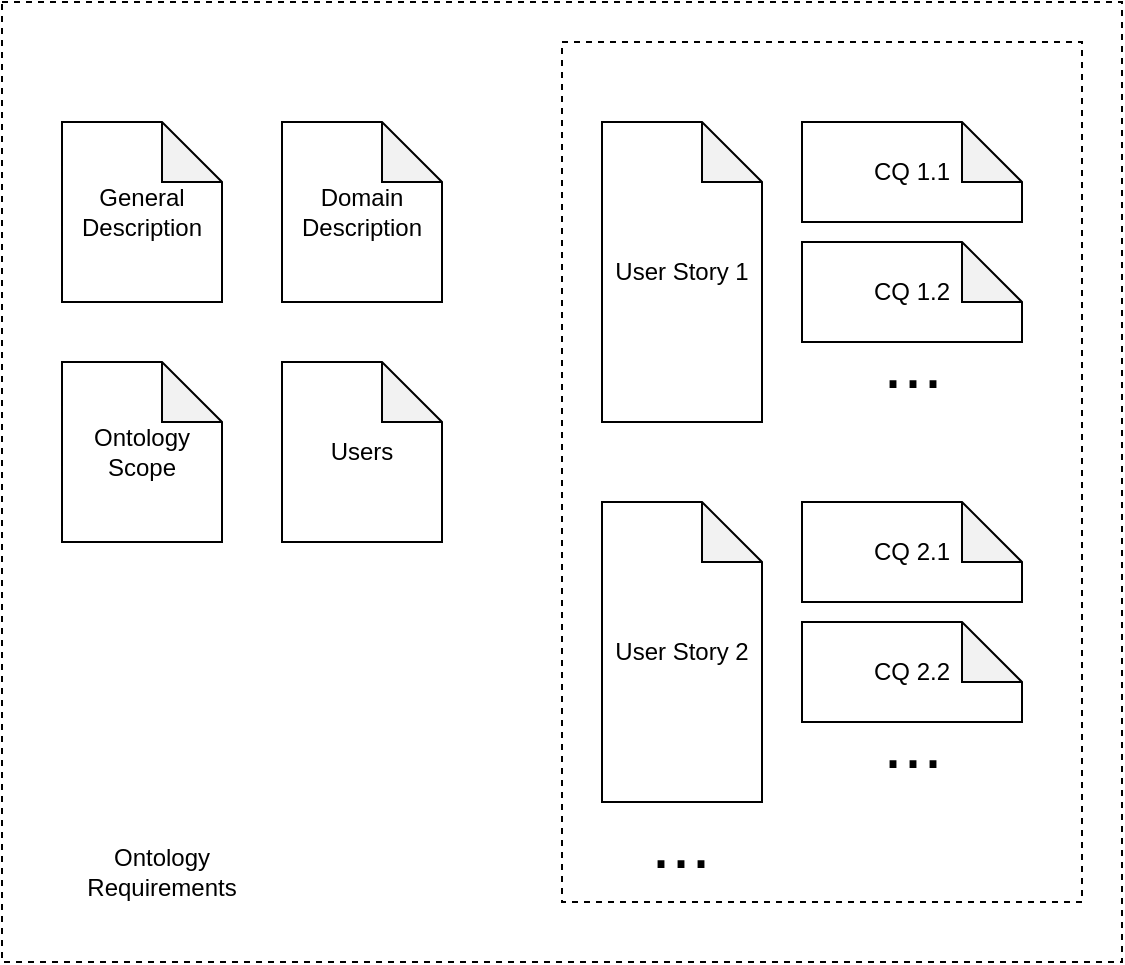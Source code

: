 <mxfile version="21.3.7" type="github" pages="3">
  <diagram name="Requirements" id="ko_dqjG6y3X7jD0QXsYj">
    <mxGraphModel dx="1434" dy="738" grid="1" gridSize="10" guides="1" tooltips="1" connect="1" arrows="1" fold="1" page="1" pageScale="1" pageWidth="827" pageHeight="1169" math="0" shadow="0">
      <root>
        <mxCell id="0" />
        <mxCell id="1" parent="0" />
        <mxCell id="C994iGuoO-94H4k_FdDV-1" value="" style="rounded=0;whiteSpace=wrap;html=1;dashed=1;fillColor=none;" vertex="1" parent="1">
          <mxGeometry x="100" y="260" width="560" height="480" as="geometry" />
        </mxCell>
        <mxCell id="wZpOrlDpsTzWn8cMbFMg-15" value="" style="rounded=0;whiteSpace=wrap;html=1;dashed=1;fillColor=none;" vertex="1" parent="1">
          <mxGeometry x="380" y="280" width="260" height="430" as="geometry" />
        </mxCell>
        <mxCell id="dR0pPeRyYSRoEiQ4zv5r-2" value="General&lt;br&gt;Description" style="shape=note;whiteSpace=wrap;html=1;backgroundOutline=1;darkOpacity=0.05;" vertex="1" parent="1">
          <mxGeometry x="130" y="320" width="80" height="90" as="geometry" />
        </mxCell>
        <mxCell id="dR0pPeRyYSRoEiQ4zv5r-3" value="User Story 1" style="shape=note;whiteSpace=wrap;html=1;backgroundOutline=1;darkOpacity=0.05;" vertex="1" parent="1">
          <mxGeometry x="400" y="320" width="80" height="150" as="geometry" />
        </mxCell>
        <mxCell id="dR0pPeRyYSRoEiQ4zv5r-4" value="User Story 2" style="shape=note;whiteSpace=wrap;html=1;backgroundOutline=1;darkOpacity=0.05;" vertex="1" parent="1">
          <mxGeometry x="400" y="510" width="80" height="150" as="geometry" />
        </mxCell>
        <mxCell id="wZpOrlDpsTzWn8cMbFMg-1" value="Domain Description" style="shape=note;whiteSpace=wrap;html=1;backgroundOutline=1;darkOpacity=0.05;" vertex="1" parent="1">
          <mxGeometry x="240" y="320" width="80" height="90" as="geometry" />
        </mxCell>
        <mxCell id="wZpOrlDpsTzWn8cMbFMg-2" value="CQ 1.1" style="shape=note;whiteSpace=wrap;html=1;backgroundOutline=1;darkOpacity=0.05;" vertex="1" parent="1">
          <mxGeometry x="500" y="320" width="110" height="50" as="geometry" />
        </mxCell>
        <mxCell id="wZpOrlDpsTzWn8cMbFMg-3" value="CQ 1.2" style="shape=note;whiteSpace=wrap;html=1;backgroundOutline=1;darkOpacity=0.05;" vertex="1" parent="1">
          <mxGeometry x="500" y="380" width="110" height="50" as="geometry" />
        </mxCell>
        <mxCell id="wZpOrlDpsTzWn8cMbFMg-5" value="&lt;font style=&quot;font-size: 36px;&quot;&gt;...&lt;/font&gt;" style="text;html=1;align=center;verticalAlign=middle;resizable=0;points=[];autosize=1;strokeColor=none;fillColor=none;" vertex="1" parent="1">
          <mxGeometry x="530" y="410" width="50" height="60" as="geometry" />
        </mxCell>
        <mxCell id="wZpOrlDpsTzWn8cMbFMg-10" value="CQ 2.1" style="shape=note;whiteSpace=wrap;html=1;backgroundOutline=1;darkOpacity=0.05;" vertex="1" parent="1">
          <mxGeometry x="500" y="510" width="110" height="50" as="geometry" />
        </mxCell>
        <mxCell id="wZpOrlDpsTzWn8cMbFMg-11" value="CQ 2.2" style="shape=note;whiteSpace=wrap;html=1;backgroundOutline=1;darkOpacity=0.05;" vertex="1" parent="1">
          <mxGeometry x="500" y="570" width="110" height="50" as="geometry" />
        </mxCell>
        <mxCell id="wZpOrlDpsTzWn8cMbFMg-12" value="&lt;font style=&quot;font-size: 36px;&quot;&gt;...&lt;/font&gt;" style="text;html=1;align=center;verticalAlign=middle;resizable=0;points=[];autosize=1;strokeColor=none;fillColor=none;" vertex="1" parent="1">
          <mxGeometry x="530" y="600" width="50" height="60" as="geometry" />
        </mxCell>
        <mxCell id="wZpOrlDpsTzWn8cMbFMg-13" value="Ontology Scope" style="shape=note;whiteSpace=wrap;html=1;backgroundOutline=1;darkOpacity=0.05;" vertex="1" parent="1">
          <mxGeometry x="130" y="440" width="80" height="90" as="geometry" />
        </mxCell>
        <mxCell id="wZpOrlDpsTzWn8cMbFMg-14" value="Users" style="shape=note;whiteSpace=wrap;html=1;backgroundOutline=1;darkOpacity=0.05;" vertex="1" parent="1">
          <mxGeometry x="240" y="440" width="80" height="90" as="geometry" />
        </mxCell>
        <mxCell id="wZpOrlDpsTzWn8cMbFMg-16" value="&lt;font style=&quot;font-size: 36px;&quot;&gt;...&lt;/font&gt;" style="text;html=1;align=center;verticalAlign=middle;resizable=0;points=[];autosize=1;strokeColor=none;fillColor=none;" vertex="1" parent="1">
          <mxGeometry x="414" y="650" width="50" height="60" as="geometry" />
        </mxCell>
        <mxCell id="C994iGuoO-94H4k_FdDV-2" value="Ontology Requirements" style="text;html=1;strokeColor=none;fillColor=none;align=center;verticalAlign=middle;whiteSpace=wrap;rounded=0;" vertex="1" parent="1">
          <mxGeometry x="150" y="680" width="60" height="30" as="geometry" />
        </mxCell>
      </root>
    </mxGraphModel>
  </diagram>
  <diagram name="Output" id="fTAXvr9bBFszcWvD81mH">
    <mxGraphModel dx="1434" dy="738" grid="1" gridSize="10" guides="1" tooltips="1" connect="1" arrows="1" fold="1" page="1" pageScale="1" pageWidth="827" pageHeight="1169" math="0" shadow="0">
      <root>
        <mxCell id="kqTv1T57_9Nnb-ffsGUs-0" />
        <mxCell id="kqTv1T57_9Nnb-ffsGUs-1" parent="kqTv1T57_9Nnb-ffsGUs-0" />
        <mxCell id="kqTv1T57_9Nnb-ffsGUs-16" value="" style="rounded=0;whiteSpace=wrap;html=1;dashed=1;fillColor=none;" vertex="1" parent="kqTv1T57_9Nnb-ffsGUs-1">
          <mxGeometry x="100" y="300" width="460" height="170" as="geometry" />
        </mxCell>
        <mxCell id="1zGfyAVUWdJe3MWPKb_9-2" value="" style="rounded=0;whiteSpace=wrap;html=1;fillColor=none;" vertex="1" parent="kqTv1T57_9Nnb-ffsGUs-1">
          <mxGeometry x="345" y="320" width="190" height="105" as="geometry" />
        </mxCell>
        <mxCell id="kqTv1T57_9Nnb-ffsGUs-3" value="Formalisation&lt;br&gt;of classes&lt;br&gt;and props" style="shape=note;whiteSpace=wrap;html=1;backgroundOutline=1;darkOpacity=0.05;" vertex="1" parent="kqTv1T57_9Nnb-ffsGUs-1">
          <mxGeometry x="130" y="320" width="80" height="90" as="geometry" />
        </mxCell>
        <mxCell id="kqTv1T57_9Nnb-ffsGUs-6" value="Annotations" style="shape=note;whiteSpace=wrap;html=1;backgroundOutline=1;darkOpacity=0.05;" vertex="1" parent="kqTv1T57_9Nnb-ffsGUs-1">
          <mxGeometry x="240" y="320" width="80" height="90" as="geometry" />
        </mxCell>
        <mxCell id="kqTv1T57_9Nnb-ffsGUs-13" value="External&lt;br&gt;Ontology 1" style="shape=note;whiteSpace=wrap;html=1;backgroundOutline=1;darkOpacity=0.05;" vertex="1" parent="kqTv1T57_9Nnb-ffsGUs-1">
          <mxGeometry x="400" y="120" width="80" height="90" as="geometry" />
        </mxCell>
        <mxCell id="kqTv1T57_9Nnb-ffsGUs-17" value="OWL Ontology" style="text;html=1;strokeColor=none;fillColor=none;align=center;verticalAlign=middle;whiteSpace=wrap;rounded=0;" vertex="1" parent="kqTv1T57_9Nnb-ffsGUs-1">
          <mxGeometry x="190" y="430" width="60" height="30" as="geometry" />
        </mxCell>
        <mxCell id="RvR8E4f_2iXMYs8o86_F-0" value="External&lt;br&gt;Ontology 2" style="shape=note;whiteSpace=wrap;html=1;backgroundOutline=1;darkOpacity=0.05;" vertex="1" parent="kqTv1T57_9Nnb-ffsGUs-1">
          <mxGeometry x="520" y="120" width="80" height="90" as="geometry" />
        </mxCell>
        <mxCell id="H2fx7lUGSrjJXy6CxfNj-0" value="&lt;font style=&quot;font-size: 36px;&quot;&gt;...&lt;/font&gt;" style="text;html=1;align=center;verticalAlign=middle;resizable=0;points=[];autosize=1;strokeColor=none;fillColor=none;" vertex="1" parent="kqTv1T57_9Nnb-ffsGUs-1">
          <mxGeometry x="475" y="320" width="50" height="60" as="geometry" />
        </mxCell>
        <mxCell id="1zGfyAVUWdJe3MWPKb_9-0" value="" style="shape=note;whiteSpace=wrap;html=1;backgroundOutline=1;darkOpacity=0.05;dashed=1;size=19;" vertex="1" parent="kqTv1T57_9Nnb-ffsGUs-1">
          <mxGeometry x="365" y="335" width="40" height="40" as="geometry" />
        </mxCell>
        <mxCell id="1zGfyAVUWdJe3MWPKb_9-3" value="Imported/Linked Ontologies" style="text;html=1;strokeColor=none;fillColor=none;align=center;verticalAlign=middle;whiteSpace=wrap;rounded=0;" vertex="1" parent="kqTv1T57_9Nnb-ffsGUs-1">
          <mxGeometry x="405" y="385" width="60" height="30" as="geometry" />
        </mxCell>
        <mxCell id="1zGfyAVUWdJe3MWPKb_9-4" value="" style="shape=note;whiteSpace=wrap;html=1;backgroundOutline=1;darkOpacity=0.05;dashed=1;size=19;" vertex="1" parent="kqTv1T57_9Nnb-ffsGUs-1">
          <mxGeometry x="425" y="335" width="40" height="40" as="geometry" />
        </mxCell>
        <mxCell id="1zGfyAVUWdJe3MWPKb_9-5" value="" style="endArrow=classic;html=1;rounded=0;entryX=0.5;entryY=1;entryDx=0;entryDy=0;entryPerimeter=0;exitX=0;exitY=0;exitDx=21;exitDy=0;exitPerimeter=0;" edge="1" parent="kqTv1T57_9Nnb-ffsGUs-1" source="1zGfyAVUWdJe3MWPKb_9-0" target="kqTv1T57_9Nnb-ffsGUs-13">
          <mxGeometry width="50" height="50" relative="1" as="geometry">
            <mxPoint x="390" y="470" as="sourcePoint" />
            <mxPoint x="440" y="420" as="targetPoint" />
          </mxGeometry>
        </mxCell>
        <mxCell id="1zGfyAVUWdJe3MWPKb_9-6" value="" style="endArrow=classic;html=1;rounded=0;entryX=0.5;entryY=1;entryDx=0;entryDy=0;entryPerimeter=0;exitX=0.5;exitY=0;exitDx=0;exitDy=0;exitPerimeter=0;" edge="1" parent="kqTv1T57_9Nnb-ffsGUs-1" source="1zGfyAVUWdJe3MWPKb_9-4" target="RvR8E4f_2iXMYs8o86_F-0">
          <mxGeometry width="50" height="50" relative="1" as="geometry">
            <mxPoint x="630" y="510" as="sourcePoint" />
            <mxPoint x="680" y="460" as="targetPoint" />
          </mxGeometry>
        </mxCell>
        <mxCell id="1zGfyAVUWdJe3MWPKb_9-7" value="&lt;font style=&quot;font-size: 36px;&quot;&gt;...&lt;/font&gt;" style="text;html=1;align=center;verticalAlign=middle;resizable=0;points=[];autosize=1;strokeColor=none;fillColor=none;" vertex="1" parent="kqTv1T57_9Nnb-ffsGUs-1">
          <mxGeometry x="620" y="150" width="50" height="60" as="geometry" />
        </mxCell>
      </root>
    </mxGraphModel>
  </diagram>
  <diagram name="Direct-Zero-Shot" id="K2Drq02MRzKbQZ_3sAx_">
    <mxGraphModel dx="1434" dy="738" grid="1" gridSize="10" guides="1" tooltips="1" connect="1" arrows="1" fold="1" page="1" pageScale="1" pageWidth="827" pageHeight="1169" math="0" shadow="0">
      <root>
        <mxCell id="wzDXBrva2t4RyQ2eDLOE-0" />
        <mxCell id="wzDXBrva2t4RyQ2eDLOE-1" parent="wzDXBrva2t4RyQ2eDLOE-0" />
        <mxCell id="wzDXBrva2t4RyQ2eDLOE-2" value="LLM" style="rounded=1;whiteSpace=wrap;html=1;" vertex="1" parent="wzDXBrva2t4RyQ2eDLOE-1">
          <mxGeometry x="430" y="450" width="120" height="60" as="geometry" />
        </mxCell>
        <mxCell id="wzDXBrva2t4RyQ2eDLOE-3" value="Ontology&lt;br&gt;Requirements" style="shape=note;whiteSpace=wrap;html=1;backgroundOutline=1;darkOpacity=0.05;" vertex="1" parent="wzDXBrva2t4RyQ2eDLOE-1">
          <mxGeometry x="120" y="190" width="80" height="90" as="geometry" />
        </mxCell>
        <mxCell id="wzDXBrva2t4RyQ2eDLOE-4" value="User Story 1" style="shape=note;whiteSpace=wrap;html=1;backgroundOutline=1;darkOpacity=0.05;" vertex="1" parent="wzDXBrva2t4RyQ2eDLOE-1">
          <mxGeometry x="120" y="310" width="80" height="90" as="geometry" />
        </mxCell>
        <mxCell id="wzDXBrva2t4RyQ2eDLOE-5" value="User Story 1" style="shape=note;whiteSpace=wrap;html=1;backgroundOutline=1;darkOpacity=0.05;" vertex="1" parent="wzDXBrva2t4RyQ2eDLOE-1">
          <mxGeometry x="460" y="260" width="80" height="90" as="geometry" />
        </mxCell>
      </root>
    </mxGraphModel>
  </diagram>
</mxfile>
